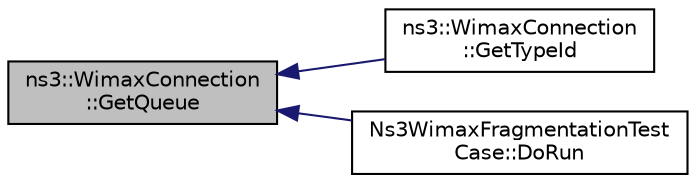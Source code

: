 digraph "ns3::WimaxConnection::GetQueue"
{
  edge [fontname="Helvetica",fontsize="10",labelfontname="Helvetica",labelfontsize="10"];
  node [fontname="Helvetica",fontsize="10",shape=record];
  rankdir="LR";
  Node1 [label="ns3::WimaxConnection\l::GetQueue",height=0.2,width=0.4,color="black", fillcolor="grey75", style="filled", fontcolor="black"];
  Node1 -> Node2 [dir="back",color="midnightblue",fontsize="10",style="solid"];
  Node2 [label="ns3::WimaxConnection\l::GetTypeId",height=0.2,width=0.4,color="black", fillcolor="white", style="filled",URL="$d9/db1/classns3_1_1WimaxConnection.html#adcb95addb6a2ff6e1a45b4ebe4b24510",tooltip="Get the type ID. "];
  Node1 -> Node3 [dir="back",color="midnightblue",fontsize="10",style="solid"];
  Node3 [label="Ns3WimaxFragmentationTest\lCase::DoRun",height=0.2,width=0.4,color="black", fillcolor="white", style="filled",URL="$d9/d2f/classNs3WimaxFragmentationTestCase.html#ac4725340138d07d67dbb72aaa5ccd84b",tooltip="Implementation to actually run this TestCase. "];
}
